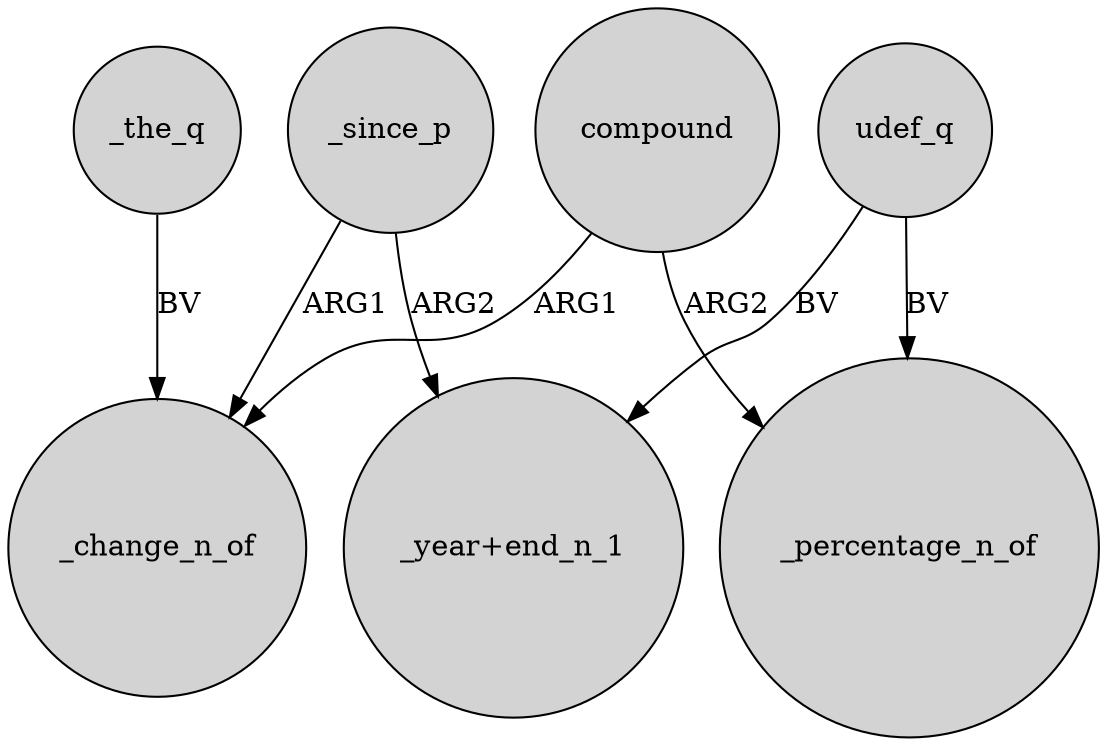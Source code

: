 digraph {
	node [shape=circle style=filled]
	_since_p -> _change_n_of [label=ARG1]
	_the_q -> _change_n_of [label=BV]
	compound -> _change_n_of [label=ARG1]
	udef_q -> _percentage_n_of [label=BV]
	udef_q -> "_year+end_n_1" [label=BV]
	_since_p -> "_year+end_n_1" [label=ARG2]
	compound -> _percentage_n_of [label=ARG2]
}
